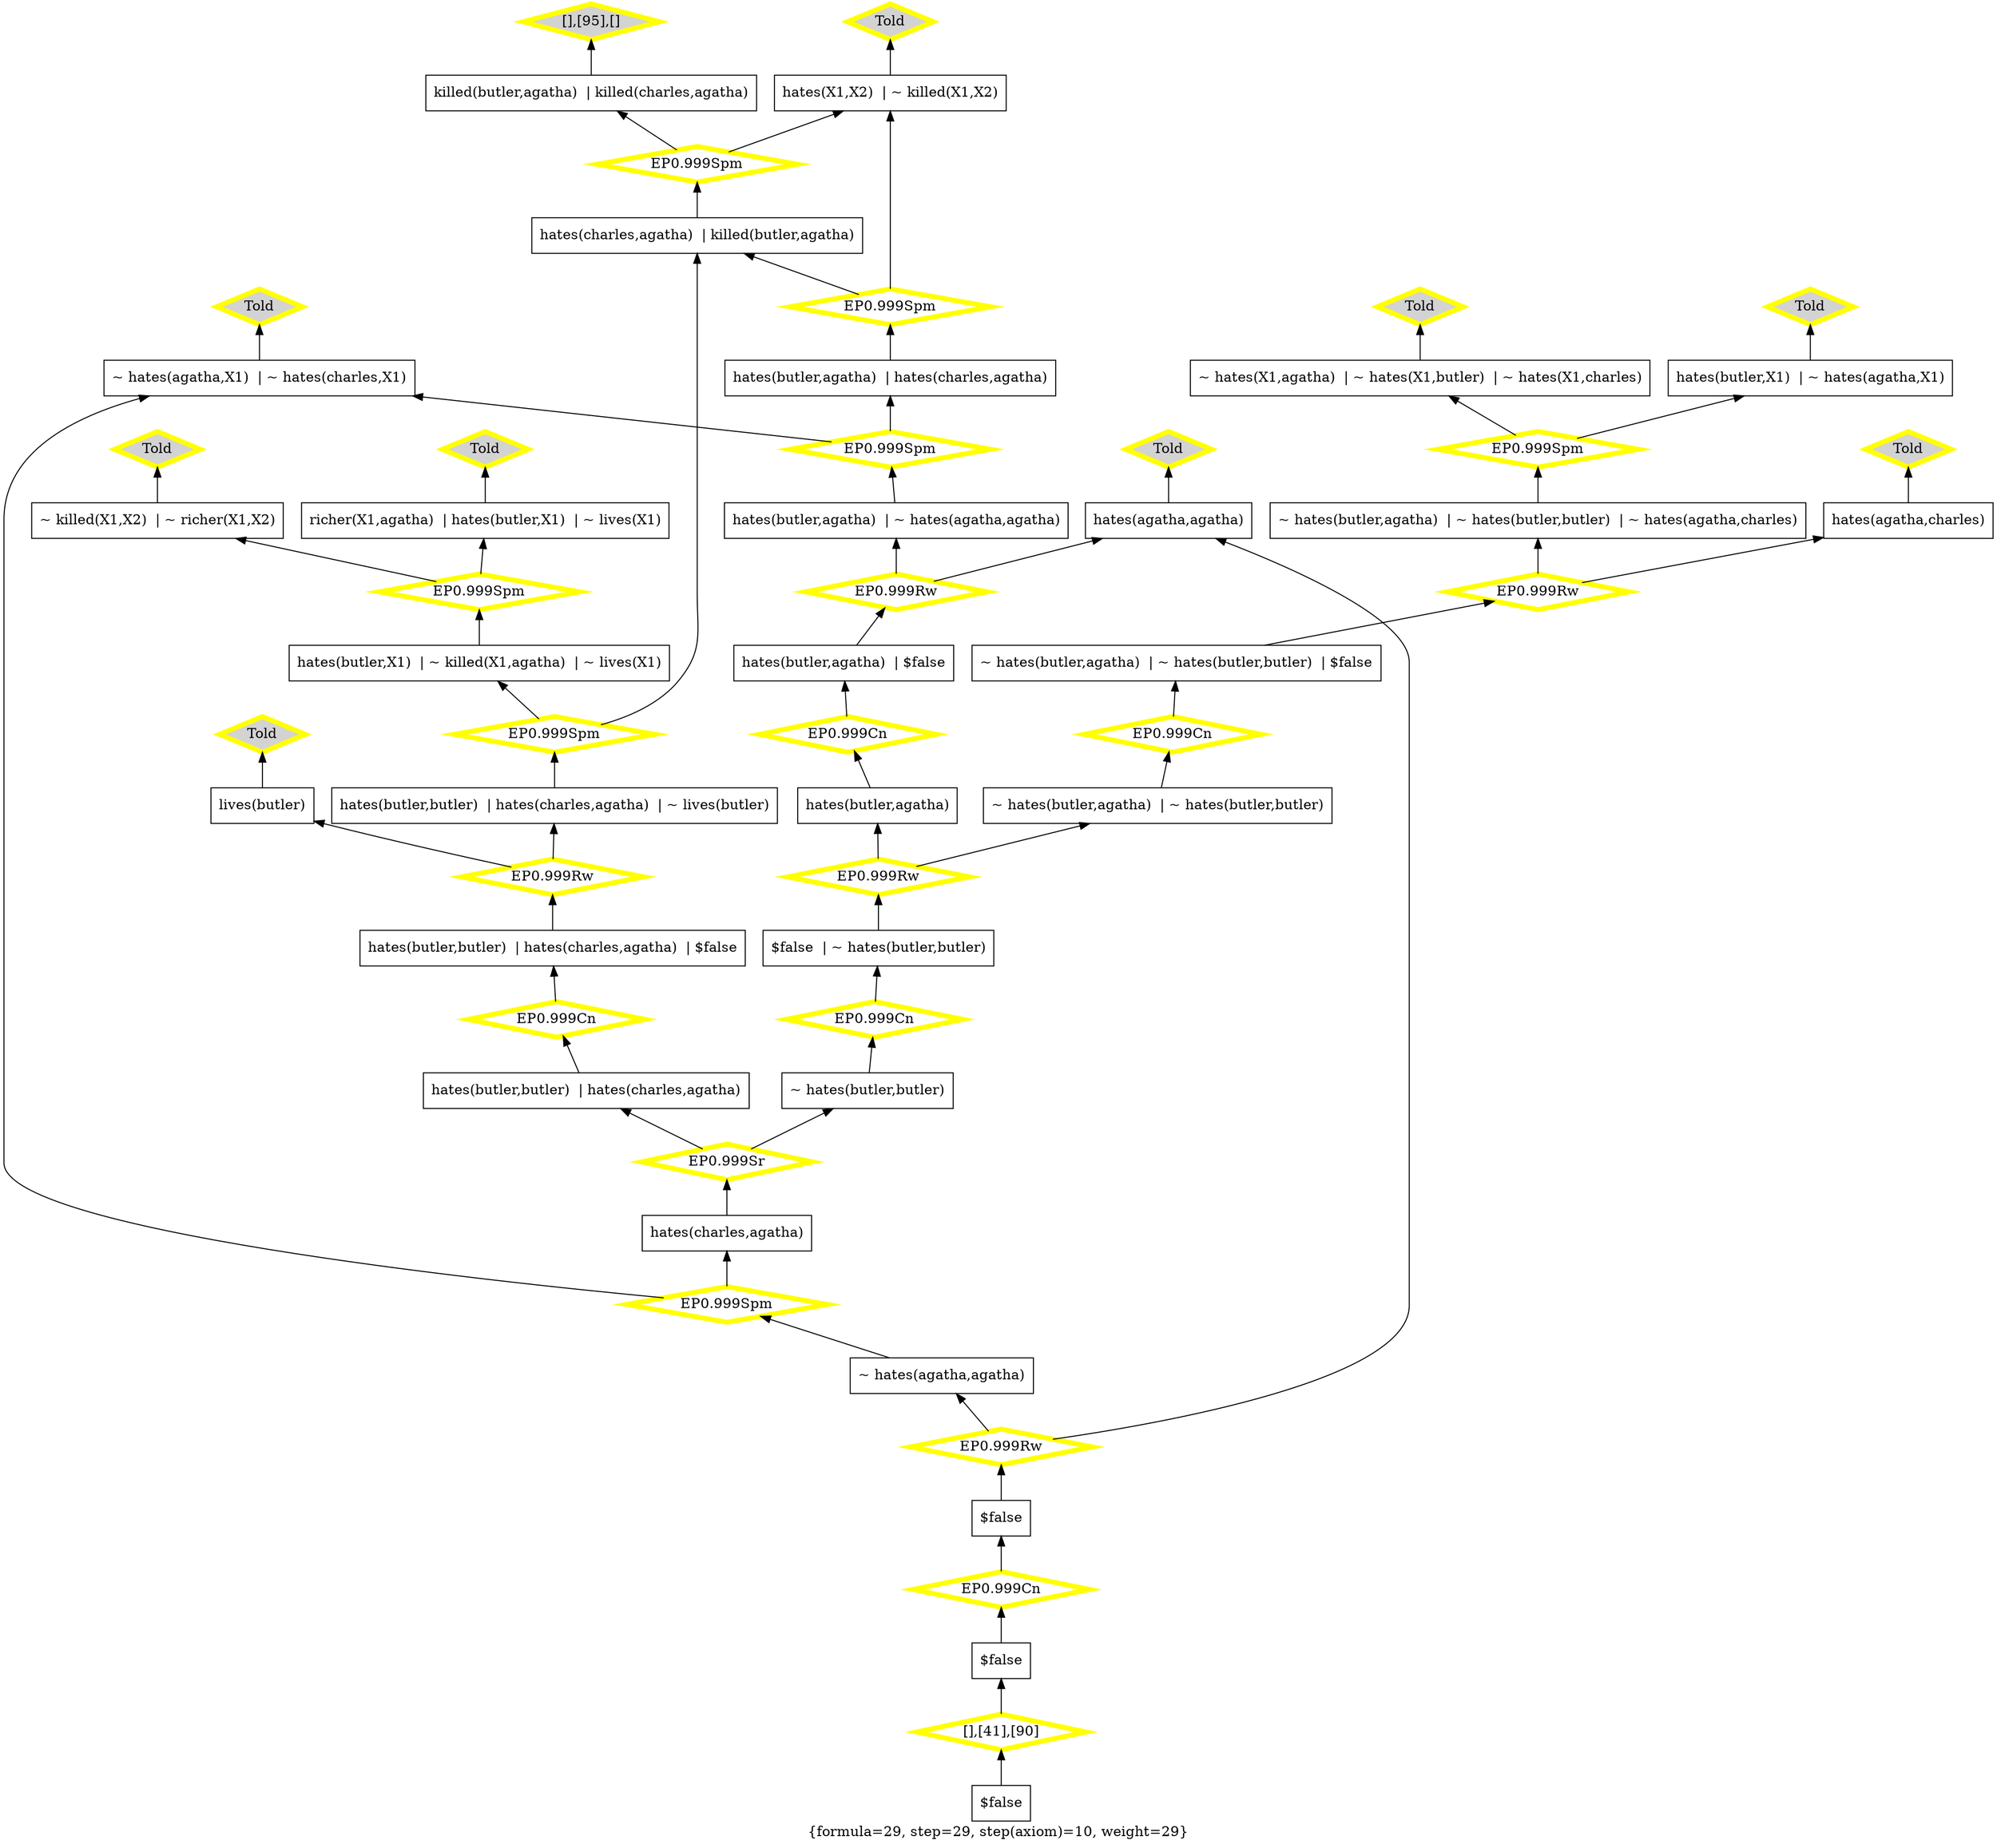 digraph g 
{ rankdir=BT;
 labelloc=b label="{formula=29, step=29, step(axiom)=10, weight=29}"  
 "x_30" [ color="black" shape="box" label="hates(butler,butler)  | hates(charles,agatha)  | $false" fillcolor="white" style="filled"  ];
  "x_59" [ color="black" shape="box" label="hates(butler,X1)  | ~ hates(agatha,X1)" fillcolor="white" style="filled"  ];
  "x_90" [ color="black" shape="box" label="$false" fillcolor="white" style="filled"  ];
  "x_91" [ color="black" shape="box" label="richer(X1,agatha)  | hates(butler,X1)  | ~ lives(X1)" fillcolor="white" style="filled"  ];
  "x_64" [ color="black" shape="box" label="$false  | ~ hates(butler,butler)" fillcolor="white" style="filled"  ];
  "x_36" [ color="black" shape="box" label="hates(butler,agatha)  | $false" fillcolor="white" style="filled"  ];
  "x_66" [ color="black" shape="box" label="~ hates(X1,agatha)  | ~ hates(X1,butler)  | ~ hates(X1,charles)" fillcolor="white" style="filled"  ];
  "x_95" [ color="black" shape="box" label="killed(butler,agatha)  | killed(charles,agatha)" fillcolor="white" style="filled"  ];
  "x_94" [ color="black" shape="box" label="$false" fillcolor="white" style="filled"  ];
  "x_8" [ color="black" shape="box" label="~ hates(butler,agatha)  | ~ hates(butler,butler)  | ~ hates(agatha,charles)" fillcolor="white" style="filled"  ];
  "x_41" [ color="black" shape="box" label="$false" fillcolor="white" style="filled"  ];
  "x_42" [ color="black" shape="box" label="~ hates(butler,agatha)  | ~ hates(butler,butler)" fillcolor="white" style="filled"  ];
  "x_102" [ color="black" shape="box" label="~ hates(butler,butler)" fillcolor="white" style="filled"  ];
  "x_44" [ color="black" shape="box" label="hates(X1,X2)  | ~ killed(X1,X2)" fillcolor="white" style="filled"  ];
  "x_11" [ color="black" shape="box" label="hates(butler,butler)  | hates(charles,agatha)" fillcolor="white" style="filled"  ];
  "x_104" [ color="black" shape="box" label="hates(butler,butler)  | hates(charles,agatha)  | ~ lives(butler)" fillcolor="white" style="filled"  ];
  "x_75" [ color="black" shape="box" label="~ hates(agatha,agatha)" fillcolor="white" style="filled"  ];
  "x_17" [ color="black" shape="box" label="hates(agatha,agatha)" fillcolor="white" style="filled"  ];
  "x_18" [ color="black" shape="box" label="hates(charles,agatha)  | killed(butler,agatha)" fillcolor="white" style="filled"  ];
  "x_19" [ color="black" shape="box" label="lives(butler)" fillcolor="white" style="filled"  ];
  "x_21" [ color="black" shape="box" label="hates(butler,agatha)" fillcolor="white" style="filled"  ];
  "x_50" [ color="black" shape="box" label="hates(butler,agatha)  | hates(charles,agatha)" fillcolor="white" style="filled"  ];
  "x_23" [ color="black" shape="box" label="hates(agatha,charles)" fillcolor="white" style="filled"  ];
  "x_51" [ color="black" shape="box" label="hates(charles,agatha)" fillcolor="white" style="filled"  ];
  "x_107" [ color="black" shape="box" label="~ hates(agatha,X1)  | ~ hates(charles,X1)" fillcolor="white" style="filled"  ];
  "x_81" [ color="black" shape="box" label="hates(butler,agatha)  | ~ hates(agatha,agatha)" fillcolor="white" style="filled"  ];
  "x_109" [ color="black" shape="box" label="~ hates(butler,agatha)  | ~ hates(butler,butler)  | $false" fillcolor="white" style="filled"  ];
  "x_55" [ color="black" shape="box" label="hates(butler,X1)  | ~ killed(X1,agatha)  | ~ lives(X1)" fillcolor="white" style="filled"  ];
  "x_27" [ color="black" shape="box" label="~ killed(X1,X2)  | ~ richer(X1,X2)" fillcolor="white" style="filled"  ];
  "3442a9b8:1242bb91223:-7f41" [ URL="http://browser.inference-web.org/iwbrowser/BrowseNodeSet?url=http%3A%2F%2Finference-web.org%2Fproofs%2Ftptp%2FSolutions%2FPUZ%2FPUZ001-1%2FEP---1.1pre%2Fanswer.owl%23ns_4" color="yellow" shape="diamond" label="Told" fillcolor="lightgrey" style="filled" penwidth="5"  ];
  "x_27" -> "3442a9b8:1242bb91223:-7f41";
  "3442a9b8:1242bb91223:-7fbd" [ URL="http://browser.inference-web.org/iwbrowser/BrowseNodeSet?url=http%3A%2F%2Finference-web.org%2Fproofs%2Ftptp%2FSolutions%2FPUZ%2FPUZ001-1%2FEP---1.1pre%2Fanswer.owl%23answer" color="yellow" shape="diamond" label="[],[41],[90]" fillcolor="white" style="filled" penwidth="5"  ];
  "x_41" -> "3442a9b8:1242bb91223:-7fbd";
  "3442a9b8:1242bb91223:-7fbd" -> "x_90";
  "3442a9b8:1242bb91223:-7f98" [ URL="http://browser.inference-web.org/iwbrowser/BrowseNodeSet?url=http%3A%2F%2Finference-web.org%2Fproofs%2Ftptp%2FSolutions%2FPUZ%2FPUZ001-1%2FEP---1.1pre%2Fanswer.owl%23ns_35" color="yellow" shape="diamond" label="EP0.999Cn" fillcolor="white" style="filled" penwidth="5"  ];
  "x_21" -> "3442a9b8:1242bb91223:-7f98";
  "3442a9b8:1242bb91223:-7f98" -> "x_36";
  "3442a9b8:1242bb91223:-7f5a" [ URL="http://browser.inference-web.org/iwbrowser/BrowseNodeSet?url=http%3A%2F%2Finference-web.org%2Fproofs%2Ftptp%2FSolutions%2FPUZ%2FPUZ001-1%2FEP---1.1pre%2Fanswer.owl%23ns_26" color="yellow" shape="diamond" label="EP0.999Rw" fillcolor="white" style="filled" penwidth="5"  ];
  "x_30" -> "3442a9b8:1242bb91223:-7f5a";
  "3442a9b8:1242bb91223:-7f5a" -> "x_19";
  "3442a9b8:1242bb91223:-7f5a" -> "x_104";
  "3442a9b8:1242bb91223:-7fa1" [ URL="http://browser.inference-web.org/iwbrowser/BrowseNodeSet?url=http%3A%2F%2Finference-web.org%2Fproofs%2Ftptp%2FSolutions%2FPUZ%2FPUZ001-1%2FEP---1.1pre%2Fanswer.owl%23ns_38" color="yellow" shape="diamond" label="EP0.999Cn" fillcolor="white" style="filled" penwidth="5"  ];
  "x_102" -> "3442a9b8:1242bb91223:-7fa1";
  "3442a9b8:1242bb91223:-7fa1" -> "x_64";
  "3442a9b8:1242bb91223:-7f77" [ URL="http://browser.inference-web.org/iwbrowser/BrowseNodeSet?url=http%3A%2F%2Finference-web.org%2Fproofs%2Ftptp%2FSolutions%2FPUZ%2FPUZ001-1%2FEP---1.1pre%2Fanswer.owl%23ns_19" color="yellow" shape="diamond" label="EP0.999Rw" fillcolor="white" style="filled" penwidth="5"  ];
  "x_109" -> "3442a9b8:1242bb91223:-7f77";
  "3442a9b8:1242bb91223:-7f77" -> "x_8";
  "3442a9b8:1242bb91223:-7f77" -> "x_23";
  "3442a9b8:1242bb91223:-7f63" [ URL="http://browser.inference-web.org/iwbrowser/BrowseNodeSet?url=http%3A%2F%2Finference-web.org%2Fproofs%2Ftptp%2FSolutions%2FPUZ%2FPUZ001-1%2FEP---1.1pre%2Fanswer.owl%23ns_6" color="yellow" shape="diamond" label="Told" fillcolor="lightgrey" style="filled" penwidth="5"  ];
  "x_66" -> "3442a9b8:1242bb91223:-7f63";
  "3442a9b8:1242bb91223:-7f46" [ URL="http://browser.inference-web.org/iwbrowser/BrowseNodeSet?url=http%3A%2F%2Finference-web.org%2Fproofs%2Ftptp%2FSolutions%2FPUZ%2FPUZ001-1%2FEP---1.1pre%2Fanswer.owl%23ns_11" color="yellow" shape="diamond" label="Told" fillcolor="lightgrey" style="filled" penwidth="5"  ];
  "x_91" -> "3442a9b8:1242bb91223:-7f46";
  "3442a9b8:1242bb91223:-7f94" [ URL="http://browser.inference-web.org/iwbrowser/BrowseNodeSet?url=http%3A%2F%2Finference-web.org%2Fproofs%2Ftptp%2FSolutions%2FPUZ%2FPUZ001-1%2FEP---1.1pre%2Fanswer.owl%23ns_34" color="yellow" shape="diamond" label="EP0.999Rw" fillcolor="white" style="filled" penwidth="5"  ];
  "x_36" -> "3442a9b8:1242bb91223:-7f94";
  "3442a9b8:1242bb91223:-7f94" -> "x_17";
  "3442a9b8:1242bb91223:-7f94" -> "x_81";
  "3442a9b8:1242bb91223:-7f8f" [ URL="http://browser.inference-web.org/iwbrowser/BrowseNodeSet?url=http%3A%2F%2Finference-web.org%2Fproofs%2Ftptp%2FSolutions%2FPUZ%2FPUZ001-1%2FEP---1.1pre%2Fanswer.owl%23ns_33" color="yellow" shape="diamond" label="EP0.999Spm" fillcolor="white" style="filled" penwidth="5"  ];
  "x_81" -> "3442a9b8:1242bb91223:-7f8f";
  "3442a9b8:1242bb91223:-7f8f" -> "x_50";
  "3442a9b8:1242bb91223:-7f8f" -> "x_107";
  "3442a9b8:1242bb91223:-7fb5" [ URL="http://browser.inference-web.org/iwbrowser/BrowseNodeSet?url=http%3A%2F%2Finference-web.org%2Fproofs%2Ftptp%2FSolutions%2FPUZ%2FPUZ001-1%2FEP---1.1pre%2Fanswer.owl%23ns_43" color="yellow" shape="diamond" label="EP0.999Rw" fillcolor="white" style="filled" penwidth="5"  ];
  "x_94" -> "3442a9b8:1242bb91223:-7fb5";
  "3442a9b8:1242bb91223:-7fb5" -> "x_17";
  "3442a9b8:1242bb91223:-7fb5" -> "x_75";
  "3442a9b8:1242bb91223:-7f9d" [ URL="http://browser.inference-web.org/iwbrowser/BrowseNodeSet?url=http%3A%2F%2Finference-web.org%2Fproofs%2Ftptp%2FSolutions%2FPUZ%2FPUZ001-1%2FEP---1.1pre%2Fanswer.owl%23ns_37" color="yellow" shape="diamond" label="EP0.999Rw" fillcolor="white" style="filled" penwidth="5"  ];
  "x_64" -> "3442a9b8:1242bb91223:-7f9d";
  "3442a9b8:1242bb91223:-7f9d" -> "x_21";
  "3442a9b8:1242bb91223:-7f9d" -> "x_42";
  "3442a9b8:1242bb91223:-7fb0" [ URL="http://browser.inference-web.org/iwbrowser/BrowseNodeSet?url=http%3A%2F%2Finference-web.org%2Fproofs%2Ftptp%2FSolutions%2FPUZ%2FPUZ001-1%2FEP---1.1pre%2Fanswer.owl%23ns_7" color="yellow" shape="diamond" label="Told" fillcolor="lightgrey" style="filled" penwidth="5"  ];
  "x_17" -> "3442a9b8:1242bb91223:-7fb0";
  "3442a9b8:1242bb91223:-7f85" [ URL="http://browser.inference-web.org/iwbrowser/BrowseNodeSet?url=http%3A%2F%2Finference-web.org%2Fproofs%2Ftptp%2FSolutions%2FPUZ%2FPUZ001-1%2FEP---1.1pre%2Fanswer.owl%23ns_9" color="yellow" shape="diamond" label="Told" fillcolor="lightgrey" style="filled" penwidth="5"  ];
  "x_44" -> "3442a9b8:1242bb91223:-7f85";
  "3442a9b8:1242bb91223:-7f68" [ URL="http://browser.inference-web.org/iwbrowser/BrowseNodeSet?url=http%3A%2F%2Finference-web.org%2Fproofs%2Ftptp%2FSolutions%2FPUZ%2FPUZ001-1%2FEP---1.1pre%2Fanswer.owl%23ns_10" color="yellow" shape="diamond" label="Told" fillcolor="lightgrey" style="filled" penwidth="5"  ];
  "x_59" -> "3442a9b8:1242bb91223:-7f68";
  "3442a9b8:1242bb91223:-7f7b" [ URL="http://browser.inference-web.org/iwbrowser/BrowseNodeSet?url=http%3A%2F%2Finference-web.org%2Fproofs%2Ftptp%2FSolutions%2FPUZ%2FPUZ001-1%2FEP---1.1pre%2Fanswer.owl%23ns_20" color="yellow" shape="diamond" label="EP0.999Cn" fillcolor="white" style="filled" penwidth="5"  ];
  "x_42" -> "3442a9b8:1242bb91223:-7f7b";
  "3442a9b8:1242bb91223:-7f7b" -> "x_109";
  "3442a9b8:1242bb91223:-7fb9" [ URL="http://browser.inference-web.org/iwbrowser/BrowseNodeSet?url=http%3A%2F%2Finference-web.org%2Fproofs%2Ftptp%2FSolutions%2FPUZ%2FPUZ001-1%2FEP---1.1pre%2Fanswer.owl%23ns_44" color="yellow" shape="diamond" label="EP0.999Cn" fillcolor="white" style="filled" penwidth="5"  ];
  "x_90" -> "3442a9b8:1242bb91223:-7fb9";
  "3442a9b8:1242bb91223:-7fb9" -> "x_94";
  "3442a9b8:1242bb91223:-7f50" [ URL="http://browser.inference-web.org/iwbrowser/BrowseNodeSet?url=http%3A%2F%2Finference-web.org%2Fproofs%2Ftptp%2FSolutions%2FPUZ%2FPUZ001-1%2FEP---1.1pre%2Fanswer.owl%23ns_25" color="yellow" shape="diamond" label="EP0.999Spm" fillcolor="white" style="filled" penwidth="5"  ];
  "x_104" -> "3442a9b8:1242bb91223:-7f50";
  "3442a9b8:1242bb91223:-7f50" -> "x_18";
  "3442a9b8:1242bb91223:-7f50" -> "x_55";
  "3442a9b8:1242bb91223:-7f80" [ URL="http://browser.inference-web.org/iwbrowser/BrowseNodeSet?url=http%3A%2F%2Finference-web.org%2Fproofs%2Ftptp%2FSolutions%2FPUZ%2FPUZ001-1%2FEP---1.1pre%2Fanswer.owl%23ns_5" color="yellow" shape="diamond" label="Told" fillcolor="lightgrey" style="filled" penwidth="5"  ];
  "x_107" -> "3442a9b8:1242bb91223:-7f80";
  "3442a9b8:1242bb91223:-7f55" [ URL="http://browser.inference-web.org/iwbrowser/BrowseNodeSet?url=http%3A%2F%2Finference-web.org%2Fproofs%2Ftptp%2FSolutions%2FPUZ%2FPUZ001-1%2FEP---1.1pre%2Fanswer.owl%23ns_2" color="yellow" shape="diamond" label="Told" fillcolor="lightgrey" style="filled" penwidth="5"  ];
  "x_19" -> "3442a9b8:1242bb91223:-7f55";
  "3442a9b8:1242bb91223:-7fc2" [ URL="http://browser.inference-web.org/iwbrowser/BrowseNodeSet?url=http%3A%2F%2Finference-web.org%2Fproofs%2Ftptp%2FSolutions%2FPUZ%2FPUZ001-1%2FEP---1.1pre%2Fanswer.owl%23ns_12" color="yellow" shape="diamond" label="[],[95],[]" fillcolor="lightgrey" style="filled" penwidth="5"  ];
  "x_95" -> "3442a9b8:1242bb91223:-7fc2";
  "3442a9b8:1242bb91223:-7f8a" [ URL="http://browser.inference-web.org/iwbrowser/BrowseNodeSet?url=http%3A%2F%2Finference-web.org%2Fproofs%2Ftptp%2FSolutions%2FPUZ%2FPUZ001-1%2FEP---1.1pre%2Fanswer.owl%23ns_24" color="yellow" shape="diamond" label="EP0.999Spm" fillcolor="white" style="filled" penwidth="5"  ];
  "x_50" -> "3442a9b8:1242bb91223:-7f8a";
  "3442a9b8:1242bb91223:-7f8a" -> "x_18";
  "3442a9b8:1242bb91223:-7f8a" -> "x_44";
  "3442a9b8:1242bb91223:-7fc7" [ URL="http://browser.inference-web.org/iwbrowser/BrowseNodeSet?url=http%3A%2F%2Finference-web.org%2Fproofs%2Ftptp%2FSolutions%2FPUZ%2FPUZ001-1%2FEP---1.1pre%2Fanswer.owl%23ns_13" color="yellow" shape="diamond" label="EP0.999Spm" fillcolor="white" style="filled" penwidth="5"  ];
  "x_18" -> "3442a9b8:1242bb91223:-7fc7";
  "3442a9b8:1242bb91223:-7fc7" -> "x_44";
  "3442a9b8:1242bb91223:-7fc7" -> "x_95";
  "3442a9b8:1242bb91223:-7f6d" [ URL="http://browser.inference-web.org/iwbrowser/BrowseNodeSet?url=http%3A%2F%2Finference-web.org%2Fproofs%2Ftptp%2FSolutions%2FPUZ%2FPUZ001-1%2FEP---1.1pre%2Fanswer.owl%23ns_18" color="yellow" shape="diamond" label="EP0.999Spm" fillcolor="white" style="filled" penwidth="5"  ];
  "x_8" -> "3442a9b8:1242bb91223:-7f6d";
  "3442a9b8:1242bb91223:-7f6d" -> "x_59";
  "3442a9b8:1242bb91223:-7f6d" -> "x_66";
  "3442a9b8:1242bb91223:-7f72" [ URL="http://browser.inference-web.org/iwbrowser/BrowseNodeSet?url=http%3A%2F%2Finference-web.org%2Fproofs%2Ftptp%2FSolutions%2FPUZ%2FPUZ001-1%2FEP---1.1pre%2Fanswer.owl%23ns_8" color="yellow" shape="diamond" label="Told" fillcolor="lightgrey" style="filled" penwidth="5"  ];
  "x_23" -> "3442a9b8:1242bb91223:-7f72";
  "3442a9b8:1242bb91223:-7f4b" [ URL="http://browser.inference-web.org/iwbrowser/BrowseNodeSet?url=http%3A%2F%2Finference-web.org%2Fproofs%2Ftptp%2FSolutions%2FPUZ%2FPUZ001-1%2FEP---1.1pre%2Fanswer.owl%23ns_14" color="yellow" shape="diamond" label="EP0.999Spm" fillcolor="white" style="filled" penwidth="5"  ];
  "x_55" -> "3442a9b8:1242bb91223:-7f4b";
  "3442a9b8:1242bb91223:-7f4b" -> "x_27";
  "3442a9b8:1242bb91223:-7f4b" -> "x_91";
  "3442a9b8:1242bb91223:-7fab" [ URL="http://browser.inference-web.org/iwbrowser/BrowseNodeSet?url=http%3A%2F%2Finference-web.org%2Fproofs%2Ftptp%2FSolutions%2FPUZ%2FPUZ001-1%2FEP---1.1pre%2Fanswer.owl%23ns_41" color="yellow" shape="diamond" label="EP0.999Spm" fillcolor="white" style="filled" penwidth="5"  ];
  "x_75" -> "3442a9b8:1242bb91223:-7fab";
  "3442a9b8:1242bb91223:-7fab" -> "x_51";
  "3442a9b8:1242bb91223:-7fab" -> "x_107";
  "3442a9b8:1242bb91223:-7fa6" [ URL="http://browser.inference-web.org/iwbrowser/BrowseNodeSet?url=http%3A%2F%2Finference-web.org%2Fproofs%2Ftptp%2FSolutions%2FPUZ%2FPUZ001-1%2FEP---1.1pre%2Fanswer.owl%23ns_40" color="yellow" shape="diamond" label="EP0.999Sr" fillcolor="white" style="filled" penwidth="5"  ];
  "x_51" -> "3442a9b8:1242bb91223:-7fa6";
  "3442a9b8:1242bb91223:-7fa6" -> "x_11";
  "3442a9b8:1242bb91223:-7fa6" -> "x_102";
  "3442a9b8:1242bb91223:-7f5e" [ URL="http://browser.inference-web.org/iwbrowser/BrowseNodeSet?url=http%3A%2F%2Finference-web.org%2Fproofs%2Ftptp%2FSolutions%2FPUZ%2FPUZ001-1%2FEP---1.1pre%2Fanswer.owl%23ns_27" color="yellow" shape="diamond" label="EP0.999Cn" fillcolor="white" style="filled" penwidth="5"  ];
  "x_11" -> "3442a9b8:1242bb91223:-7f5e";
  "3442a9b8:1242bb91223:-7f5e" -> "x_30";
  }
